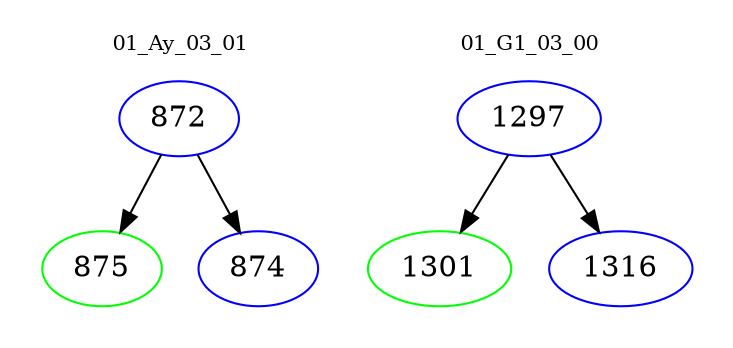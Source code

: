 digraph{
subgraph cluster_0 {
color = white
label = "01_Ay_03_01";
fontsize=10;
T0_872 [label="872", color="blue"]
T0_872 -> T0_875 [color="black"]
T0_875 [label="875", color="green"]
T0_872 -> T0_874 [color="black"]
T0_874 [label="874", color="blue"]
}
subgraph cluster_1 {
color = white
label = "01_G1_03_00";
fontsize=10;
T1_1297 [label="1297", color="blue"]
T1_1297 -> T1_1301 [color="black"]
T1_1301 [label="1301", color="green"]
T1_1297 -> T1_1316 [color="black"]
T1_1316 [label="1316", color="blue"]
}
}
